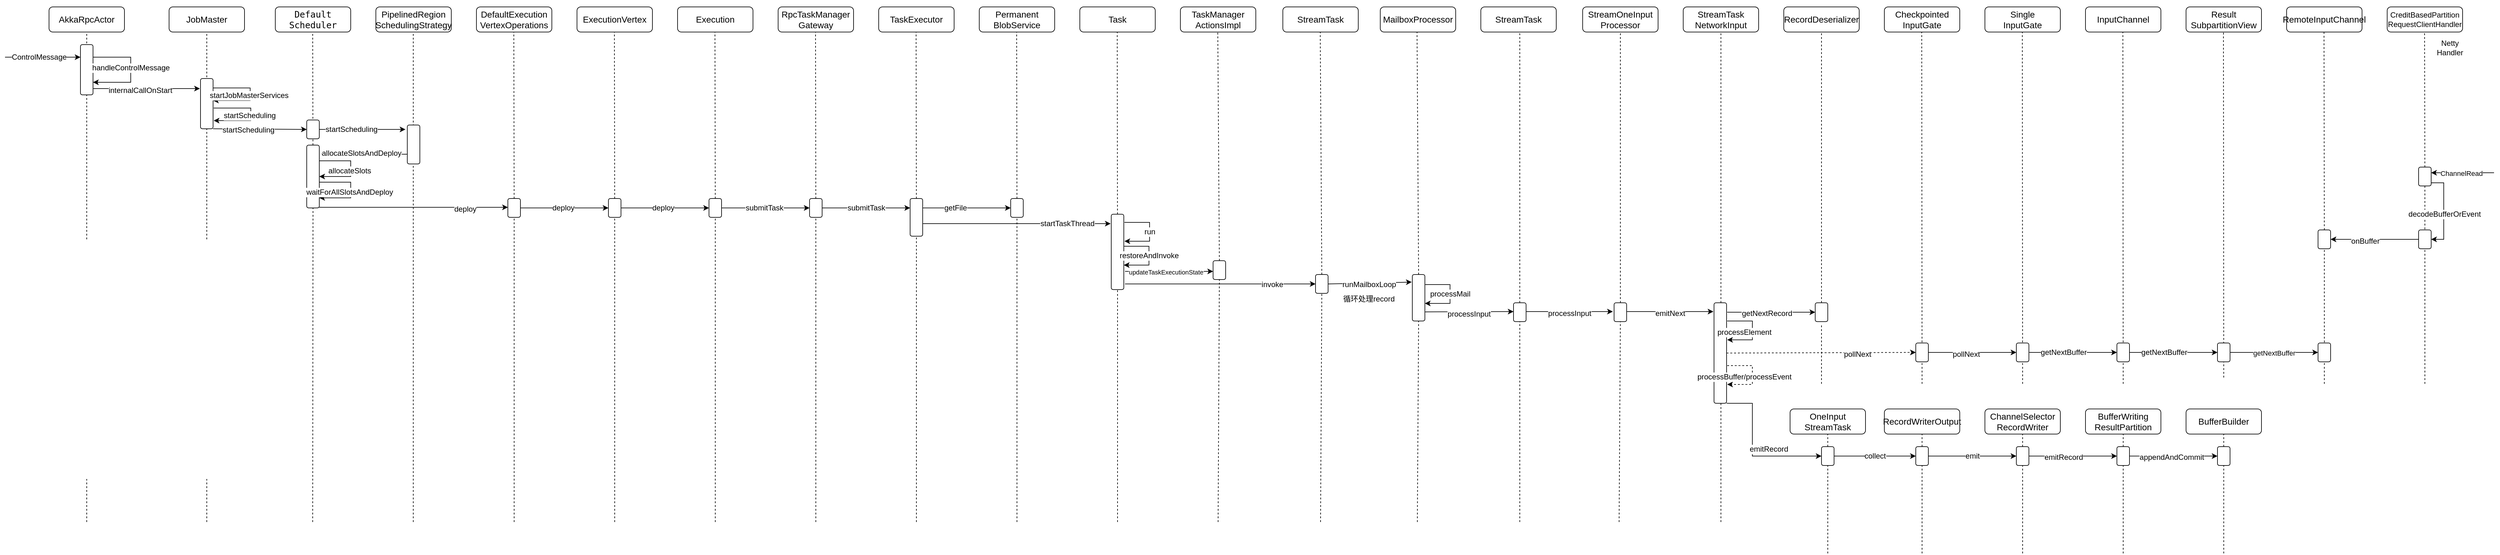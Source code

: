 <mxfile version="16.4.11" type="github">
  <diagram id="nO3Y4eijYxibHjGsDATa" name="Page-1">
    <mxGraphModel dx="1185" dy="809" grid="1" gridSize="10" guides="1" tooltips="1" connect="1" arrows="1" fold="1" page="1" pageScale="1" pageWidth="1600" pageHeight="900" background="#FFFFFF" math="0" shadow="0">
      <root>
        <mxCell id="0" />
        <mxCell id="1" parent="0" />
        <mxCell id="AM6SnVaBTG2oeJstM4GC-7" value="" style="endArrow=none;dashed=1;html=1;rounded=0;entryX=0.5;entryY=1;entryDx=0;entryDy=0;startArrow=none;" edge="1" parent="1" target="AM6SnVaBTG2oeJstM4GC-6">
          <mxGeometry width="50" height="50" relative="1" as="geometry">
            <mxPoint x="3700" y="680" as="sourcePoint" />
            <mxPoint x="3699.5" y="120" as="targetPoint" />
          </mxGeometry>
        </mxCell>
        <mxCell id="I_AKY_xcxnq37AstKkpZ-154" value="" style="endArrow=none;dashed=1;html=1;rounded=0;entryX=0.5;entryY=1;entryDx=0;entryDy=0;" parent="1" edge="1">
          <mxGeometry width="50" height="50" relative="1" as="geometry">
            <mxPoint x="2740" y="900" as="sourcePoint" />
            <mxPoint x="2740" y="590" as="targetPoint" />
          </mxGeometry>
        </mxCell>
        <mxCell id="I_AKY_xcxnq37AstKkpZ-37" value="" style="endArrow=none;dashed=1;html=1;rounded=0;entryX=0.5;entryY=1;entryDx=0;entryDy=0;" parent="1" edge="1">
          <mxGeometry width="50" height="50" relative="1" as="geometry">
            <mxPoint x="659.5" y="900" as="sourcePoint" />
            <mxPoint x="659.5" y="120" as="targetPoint" />
          </mxGeometry>
        </mxCell>
        <mxCell id="I_AKY_xcxnq37AstKkpZ-36" value="" style="endArrow=none;dashed=1;html=1;rounded=0;entryX=0.5;entryY=1;entryDx=0;entryDy=0;startArrow=none;" parent="1" source="I_AKY_xcxnq37AstKkpZ-40" edge="1">
          <mxGeometry width="50" height="50" relative="1" as="geometry">
            <mxPoint x="499.5" y="900" as="sourcePoint" />
            <mxPoint x="499.5" y="120" as="targetPoint" />
          </mxGeometry>
        </mxCell>
        <mxCell id="I_AKY_xcxnq37AstKkpZ-1" value="AkkaRpcActor" style="rounded=1;whiteSpace=wrap;html=1;fontSize=14;" parent="1" vertex="1">
          <mxGeometry x="80" y="80" width="120" height="40" as="geometry" />
        </mxCell>
        <mxCell id="I_AKY_xcxnq37AstKkpZ-2" value="" style="endArrow=none;dashed=1;html=1;rounded=0;entryX=0.5;entryY=1;entryDx=0;entryDy=0;" parent="1" target="I_AKY_xcxnq37AstKkpZ-1" edge="1">
          <mxGeometry width="50" height="50" relative="1" as="geometry">
            <mxPoint x="140" y="900" as="sourcePoint" />
            <mxPoint x="111" y="120" as="targetPoint" />
          </mxGeometry>
        </mxCell>
        <mxCell id="I_AKY_xcxnq37AstKkpZ-16" style="rounded=0;orthogonalLoop=1;jettySize=auto;html=1;exitX=1;exitY=0.875;exitDx=0;exitDy=0;fontFamily=Helvetica;fontSize=10;fontColor=#000000;exitPerimeter=0;" parent="1" source="I_AKY_xcxnq37AstKkpZ-3" edge="1">
          <mxGeometry relative="1" as="geometry">
            <mxPoint x="320" y="210" as="targetPoint" />
          </mxGeometry>
        </mxCell>
        <mxCell id="I_AKY_xcxnq37AstKkpZ-18" value="&lt;pre style=&quot;font-size: 12px;&quot;&gt;&lt;font style=&quot;font-size: 12px;&quot; face=&quot;Helvetica&quot;&gt;&lt;span style=&quot;background-color: rgb(255, 255, 255); font-size: 12px;&quot;&gt;internalCallOnStart&lt;/span&gt;&lt;/font&gt;&lt;/pre&gt;" style="edgeLabel;html=1;align=center;verticalAlign=middle;resizable=0;points=[];fontSize=12;fontFamily=Helvetica;fontColor=#000000;" parent="I_AKY_xcxnq37AstKkpZ-16" vertex="1" connectable="0">
          <mxGeometry x="-0.118" y="-3" relative="1" as="geometry">
            <mxPoint as="offset" />
          </mxGeometry>
        </mxCell>
        <mxCell id="I_AKY_xcxnq37AstKkpZ-3" value="" style="rounded=1;whiteSpace=wrap;html=1;" parent="1" vertex="1">
          <mxGeometry x="130" y="140" width="20" height="80" as="geometry" />
        </mxCell>
        <mxCell id="I_AKY_xcxnq37AstKkpZ-4" value="" style="endArrow=classic;html=1;rounded=0;entryX=0;entryY=0.25;entryDx=0;entryDy=0;" parent="1" target="I_AKY_xcxnq37AstKkpZ-3" edge="1">
          <mxGeometry width="50" height="50" relative="1" as="geometry">
            <mxPoint x="10" y="160" as="sourcePoint" />
            <mxPoint x="130" y="160" as="targetPoint" />
          </mxGeometry>
        </mxCell>
        <mxCell id="I_AKY_xcxnq37AstKkpZ-5" value="&lt;div style=&quot;font-size: 12px;&quot;&gt;&lt;span style=&quot;font-size: 12px;&quot;&gt;ControlMessage&lt;/span&gt;&lt;/div&gt;" style="edgeLabel;html=1;align=center;verticalAlign=middle;resizable=0;points=[];fontSize=12;fontColor=#000000;fontFamily=Helvetica;labelBackgroundColor=default;" parent="I_AKY_xcxnq37AstKkpZ-4" vertex="1" connectable="0">
          <mxGeometry x="-0.111" relative="1" as="geometry">
            <mxPoint as="offset" />
          </mxGeometry>
        </mxCell>
        <mxCell id="I_AKY_xcxnq37AstKkpZ-6" style="edgeStyle=orthogonalEdgeStyle;rounded=0;orthogonalLoop=1;jettySize=auto;html=1;exitX=1;exitY=0.25;exitDx=0;exitDy=0;entryX=1;entryY=0.75;entryDx=0;entryDy=0;fontFamily=Helvetica;fontSize=10;fontColor=#000000;" parent="1" source="I_AKY_xcxnq37AstKkpZ-3" target="I_AKY_xcxnq37AstKkpZ-3" edge="1">
          <mxGeometry relative="1" as="geometry">
            <Array as="points">
              <mxPoint x="210" y="160" />
              <mxPoint x="210" y="200" />
            </Array>
          </mxGeometry>
        </mxCell>
        <mxCell id="I_AKY_xcxnq37AstKkpZ-7" value="handleControlMessage" style="edgeLabel;html=1;align=center;verticalAlign=middle;resizable=0;points=[];fontSize=12;fontFamily=Helvetica;fontColor=#000000;" parent="I_AKY_xcxnq37AstKkpZ-6" vertex="1" connectable="0">
          <mxGeometry x="-0.04" relative="1" as="geometry">
            <mxPoint as="offset" />
          </mxGeometry>
        </mxCell>
        <mxCell id="I_AKY_xcxnq37AstKkpZ-8" value="JobMaster" style="rounded=1;whiteSpace=wrap;html=1;fontSize=14;" parent="1" vertex="1">
          <mxGeometry x="271" y="80" width="120" height="40" as="geometry" />
        </mxCell>
        <mxCell id="I_AKY_xcxnq37AstKkpZ-9" value="" style="endArrow=none;dashed=1;html=1;rounded=0;entryX=0.5;entryY=1;entryDx=0;entryDy=0;" parent="1" target="I_AKY_xcxnq37AstKkpZ-8" edge="1">
          <mxGeometry width="50" height="50" relative="1" as="geometry">
            <mxPoint x="331" y="900" as="sourcePoint" />
            <mxPoint x="302" y="120" as="targetPoint" />
          </mxGeometry>
        </mxCell>
        <mxCell id="I_AKY_xcxnq37AstKkpZ-31" style="rounded=0;orthogonalLoop=1;jettySize=auto;html=1;exitX=1;exitY=1;exitDx=0;exitDy=0;entryX=0;entryY=0.5;entryDx=0;entryDy=0;fontFamily=Helvetica;fontSize=10;fontColor=#000000;" parent="1" source="I_AKY_xcxnq37AstKkpZ-10" target="I_AKY_xcxnq37AstKkpZ-24" edge="1">
          <mxGeometry relative="1" as="geometry" />
        </mxCell>
        <mxCell id="I_AKY_xcxnq37AstKkpZ-32" value="&lt;pre style=&quot;font-size: 12px;&quot;&gt;&lt;font style=&quot;font-size: 12px;&quot; face=&quot;Helvetica&quot;&gt;&lt;span style=&quot;font-size: 12px;&quot;&gt;startScheduling&lt;/span&gt;&lt;/font&gt;&lt;/pre&gt;" style="edgeLabel;html=1;align=center;verticalAlign=middle;resizable=0;points=[];fontSize=12;fontFamily=Helvetica;fontColor=#000000;labelBackgroundColor=#FFFFFF;" parent="I_AKY_xcxnq37AstKkpZ-31" vertex="1" connectable="0">
          <mxGeometry x="-0.262" y="-1" relative="1" as="geometry">
            <mxPoint x="1" as="offset" />
          </mxGeometry>
        </mxCell>
        <mxCell id="I_AKY_xcxnq37AstKkpZ-10" value="" style="rounded=1;whiteSpace=wrap;html=1;" parent="1" vertex="1">
          <mxGeometry x="321" y="194" width="20" height="80" as="geometry" />
        </mxCell>
        <mxCell id="I_AKY_xcxnq37AstKkpZ-17" style="edgeStyle=orthogonalEdgeStyle;rounded=0;orthogonalLoop=1;jettySize=auto;html=1;exitX=1;exitY=0.25;exitDx=0;exitDy=0;entryX=1;entryY=0.5;entryDx=0;entryDy=0;fontFamily=Helvetica;fontSize=10;fontColor=#000000;" parent="1" edge="1">
          <mxGeometry relative="1" as="geometry">
            <mxPoint x="341" y="209" as="sourcePoint" />
            <mxPoint x="341" y="229" as="targetPoint" />
            <Array as="points">
              <mxPoint x="400" y="209" />
              <mxPoint x="400" y="229" />
            </Array>
          </mxGeometry>
        </mxCell>
        <mxCell id="I_AKY_xcxnq37AstKkpZ-19" value="startJobMasterServices" style="edgeLabel;html=1;align=center;verticalAlign=middle;resizable=0;points=[];fontSize=12;fontFamily=Helvetica;fontColor=#000000;" parent="I_AKY_xcxnq37AstKkpZ-17" vertex="1" connectable="0">
          <mxGeometry x="0.029" y="-2" relative="1" as="geometry">
            <mxPoint as="offset" />
          </mxGeometry>
        </mxCell>
        <mxCell id="I_AKY_xcxnq37AstKkpZ-20" style="edgeStyle=orthogonalEdgeStyle;rounded=0;orthogonalLoop=1;jettySize=auto;html=1;exitX=1;exitY=0.25;exitDx=0;exitDy=0;entryX=1;entryY=0.5;entryDx=0;entryDy=0;fontFamily=Helvetica;fontSize=10;fontColor=#000000;" parent="1" edge="1">
          <mxGeometry relative="1" as="geometry">
            <mxPoint x="342" y="241" as="sourcePoint" />
            <mxPoint x="342" y="261" as="targetPoint" />
            <Array as="points">
              <mxPoint x="401" y="241" />
              <mxPoint x="401" y="261" />
            </Array>
          </mxGeometry>
        </mxCell>
        <mxCell id="I_AKY_xcxnq37AstKkpZ-21" value="startScheduling" style="edgeLabel;html=1;align=center;verticalAlign=middle;resizable=0;points=[];fontSize=12;fontFamily=Helvetica;fontColor=#000000;" parent="I_AKY_xcxnq37AstKkpZ-20" vertex="1" connectable="0">
          <mxGeometry x="0.029" y="-2" relative="1" as="geometry">
            <mxPoint as="offset" />
          </mxGeometry>
        </mxCell>
        <mxCell id="I_AKY_xcxnq37AstKkpZ-22" value="&lt;pre style=&quot;font-family: &amp;#34;jetbrains mono&amp;#34; , monospace ; font-size: 14px&quot;&gt;&lt;font style=&quot;font-size: 14px&quot;&gt;&lt;span style=&quot;background-color: rgb(255 , 255 , 255)&quot;&gt;Default&lt;br&gt;Scheduler&lt;/span&gt;&lt;/font&gt;&lt;/pre&gt;" style="rounded=1;whiteSpace=wrap;html=1;fontSize=16;" parent="1" vertex="1">
          <mxGeometry x="440" y="80" width="120" height="40" as="geometry" />
        </mxCell>
        <mxCell id="I_AKY_xcxnq37AstKkpZ-38" style="edgeStyle=none;rounded=0;orthogonalLoop=1;jettySize=auto;html=1;exitX=1;exitY=0.5;exitDx=0;exitDy=0;entryX=-0.15;entryY=0.113;entryDx=0;entryDy=0;fontFamily=Helvetica;fontSize=10;fontColor=#000000;entryPerimeter=0;" parent="1" source="I_AKY_xcxnq37AstKkpZ-24" target="I_AKY_xcxnq37AstKkpZ-35" edge="1">
          <mxGeometry relative="1" as="geometry" />
        </mxCell>
        <mxCell id="I_AKY_xcxnq37AstKkpZ-39" value="&lt;pre style=&quot;font-size: 12px;&quot;&gt;&lt;font style=&quot;font-size: 12px;&quot; face=&quot;Helvetica&quot;&gt;&lt;span style=&quot;font-size: 12px;&quot;&gt;startScheduling&lt;/span&gt;&lt;/font&gt;&lt;/pre&gt;" style="edgeLabel;html=1;align=center;verticalAlign=middle;resizable=0;points=[];fontSize=12;fontFamily=Helvetica;fontColor=#000000;labelBackgroundColor=#FFFFFF;" parent="I_AKY_xcxnq37AstKkpZ-38" vertex="1" connectable="0">
          <mxGeometry x="-0.257" relative="1" as="geometry">
            <mxPoint as="offset" />
          </mxGeometry>
        </mxCell>
        <mxCell id="I_AKY_xcxnq37AstKkpZ-24" value="" style="rounded=1;whiteSpace=wrap;html=1;" parent="1" vertex="1">
          <mxGeometry x="490" y="260" width="20" height="30" as="geometry" />
        </mxCell>
        <mxCell id="I_AKY_xcxnq37AstKkpZ-33" value="&lt;div style=&quot;font-size: 14px&quot;&gt;&lt;font style=&quot;font-size: 14px&quot;&gt;PipelinedRegion&lt;/font&gt;&lt;/div&gt;&lt;div style=&quot;font-size: 14px&quot;&gt;&lt;font style=&quot;font-size: 14px&quot;&gt;SchedulingStrategy&lt;/font&gt;&lt;/div&gt;" style="rounded=1;html=1;fontSize=14;whiteSpace=wrap;" parent="1" vertex="1">
          <mxGeometry x="600" y="80" width="120" height="40" as="geometry" />
        </mxCell>
        <mxCell id="I_AKY_xcxnq37AstKkpZ-42" style="edgeStyle=orthogonalEdgeStyle;rounded=0;orthogonalLoop=1;jettySize=auto;html=1;exitX=0;exitY=0.75;exitDx=0;exitDy=0;entryX=1.15;entryY=0.14;entryDx=0;entryDy=0;entryPerimeter=0;fontFamily=Helvetica;fontSize=14;fontColor=#000000;" parent="1" source="I_AKY_xcxnq37AstKkpZ-35" target="I_AKY_xcxnq37AstKkpZ-40" edge="1">
          <mxGeometry relative="1" as="geometry" />
        </mxCell>
        <mxCell id="I_AKY_xcxnq37AstKkpZ-43" value="&lt;font style=&quot;font-size: 12px;&quot;&gt;allocateSlotsAndDeploy&lt;/font&gt;" style="edgeLabel;html=1;align=center;verticalAlign=middle;resizable=0;points=[];fontSize=12;fontFamily=Helvetica;fontColor=#000000;" parent="I_AKY_xcxnq37AstKkpZ-42" vertex="1" connectable="0">
          <mxGeometry x="0.07" y="-1" relative="1" as="geometry">
            <mxPoint as="offset" />
          </mxGeometry>
        </mxCell>
        <mxCell id="I_AKY_xcxnq37AstKkpZ-35" value="" style="rounded=1;whiteSpace=wrap;html=1;" parent="1" vertex="1">
          <mxGeometry x="650" y="268" width="20" height="62" as="geometry" />
        </mxCell>
        <mxCell id="I_AKY_xcxnq37AstKkpZ-51" style="rounded=0;orthogonalLoop=1;jettySize=auto;html=1;exitX=1;exitY=1;exitDx=0;exitDy=0;fontFamily=Helvetica;fontSize=10;fontColor=#000000;" parent="1" edge="1">
          <mxGeometry relative="1" as="geometry">
            <mxPoint x="510" y="399" as="sourcePoint" />
            <mxPoint x="810" y="399" as="targetPoint" />
          </mxGeometry>
        </mxCell>
        <mxCell id="I_AKY_xcxnq37AstKkpZ-53" value="&lt;div style=&quot;font-size: 12px;&quot;&gt;deploy&lt;/div&gt;" style="edgeLabel;html=1;align=center;verticalAlign=middle;resizable=0;points=[];fontSize=12;fontFamily=Helvetica;fontColor=#000000;" parent="I_AKY_xcxnq37AstKkpZ-51" vertex="1" connectable="0">
          <mxGeometry x="-0.171" y="-3" relative="1" as="geometry">
            <mxPoint x="107" as="offset" />
          </mxGeometry>
        </mxCell>
        <mxCell id="I_AKY_xcxnq37AstKkpZ-40" value="" style="rounded=1;whiteSpace=wrap;html=1;" parent="1" vertex="1">
          <mxGeometry x="490" y="300" width="20" height="100" as="geometry" />
        </mxCell>
        <mxCell id="I_AKY_xcxnq37AstKkpZ-41" value="" style="endArrow=none;dashed=1;html=1;rounded=0;entryX=0.5;entryY=1;entryDx=0;entryDy=0;" parent="1" target="I_AKY_xcxnq37AstKkpZ-40" edge="1">
          <mxGeometry width="50" height="50" relative="1" as="geometry">
            <mxPoint x="499.5" y="900" as="sourcePoint" />
            <mxPoint x="499.5" y="120" as="targetPoint" />
          </mxGeometry>
        </mxCell>
        <mxCell id="I_AKY_xcxnq37AstKkpZ-44" style="edgeStyle=orthogonalEdgeStyle;rounded=0;orthogonalLoop=1;jettySize=auto;html=1;exitX=1;exitY=0.25;exitDx=0;exitDy=0;entryX=1;entryY=0.5;entryDx=0;entryDy=0;fontFamily=Helvetica;fontSize=10;fontColor=#000000;" parent="1" source="I_AKY_xcxnq37AstKkpZ-40" target="I_AKY_xcxnq37AstKkpZ-40" edge="1">
          <mxGeometry relative="1" as="geometry">
            <Array as="points">
              <mxPoint x="560" y="325" />
              <mxPoint x="560" y="350" />
            </Array>
          </mxGeometry>
        </mxCell>
        <mxCell id="I_AKY_xcxnq37AstKkpZ-45" value="allocateSlots" style="edgeLabel;html=1;align=center;verticalAlign=middle;resizable=0;points=[];fontSize=12;fontFamily=Helvetica;fontColor=#000000;" parent="I_AKY_xcxnq37AstKkpZ-44" vertex="1" connectable="0">
          <mxGeometry x="0.056" y="-2" relative="1" as="geometry">
            <mxPoint as="offset" />
          </mxGeometry>
        </mxCell>
        <mxCell id="I_AKY_xcxnq37AstKkpZ-46" style="edgeStyle=orthogonalEdgeStyle;rounded=0;orthogonalLoop=1;jettySize=auto;html=1;exitX=1;exitY=0.25;exitDx=0;exitDy=0;entryX=1;entryY=0.5;entryDx=0;entryDy=0;fontFamily=Helvetica;fontSize=10;fontColor=#000000;" parent="1" edge="1">
          <mxGeometry relative="1" as="geometry">
            <mxPoint x="510" y="359" as="sourcePoint" />
            <mxPoint x="510" y="384" as="targetPoint" />
            <Array as="points">
              <mxPoint x="560" y="359" />
              <mxPoint x="560" y="384" />
            </Array>
          </mxGeometry>
        </mxCell>
        <mxCell id="I_AKY_xcxnq37AstKkpZ-47" value="waitForAllSlotsAndDeploy" style="edgeLabel;html=1;align=center;verticalAlign=middle;resizable=0;points=[];fontSize=12;fontFamily=Helvetica;fontColor=#000000;" parent="I_AKY_xcxnq37AstKkpZ-46" vertex="1" connectable="0">
          <mxGeometry x="0.056" y="-2" relative="1" as="geometry">
            <mxPoint as="offset" />
          </mxGeometry>
        </mxCell>
        <mxCell id="I_AKY_xcxnq37AstKkpZ-48" value="" style="endArrow=none;dashed=1;html=1;rounded=0;entryX=0.5;entryY=1;entryDx=0;entryDy=0;startArrow=none;" parent="1" source="I_AKY_xcxnq37AstKkpZ-50" edge="1">
          <mxGeometry width="50" height="50" relative="1" as="geometry">
            <mxPoint x="819.5" y="900" as="sourcePoint" />
            <mxPoint x="819.5" y="120" as="targetPoint" />
          </mxGeometry>
        </mxCell>
        <mxCell id="I_AKY_xcxnq37AstKkpZ-49" value="&lt;div&gt;DefaultExecution&lt;/div&gt;&lt;div&gt;VertexOperations&lt;/div&gt;" style="rounded=1;html=1;fontSize=14;whiteSpace=wrap;" parent="1" vertex="1">
          <mxGeometry x="760" y="80" width="120" height="40" as="geometry" />
        </mxCell>
        <mxCell id="I_AKY_xcxnq37AstKkpZ-58" style="edgeStyle=none;rounded=0;orthogonalLoop=1;jettySize=auto;html=1;exitX=1;exitY=0.5;exitDx=0;exitDy=0;entryX=0;entryY=0.5;entryDx=0;entryDy=0;fontFamily=Helvetica;fontSize=10;fontColor=#000000;" parent="1" source="I_AKY_xcxnq37AstKkpZ-50" target="I_AKY_xcxnq37AstKkpZ-56" edge="1">
          <mxGeometry relative="1" as="geometry" />
        </mxCell>
        <mxCell id="I_AKY_xcxnq37AstKkpZ-59" value="deploy" style="edgeLabel;html=1;align=center;verticalAlign=middle;resizable=0;points=[];fontSize=12;fontFamily=Helvetica;fontColor=#000000;" parent="I_AKY_xcxnq37AstKkpZ-58" vertex="1" connectable="0">
          <mxGeometry x="-0.257" relative="1" as="geometry">
            <mxPoint x="16" as="offset" />
          </mxGeometry>
        </mxCell>
        <mxCell id="I_AKY_xcxnq37AstKkpZ-50" value="" style="rounded=1;whiteSpace=wrap;html=1;" parent="1" vertex="1">
          <mxGeometry x="810" y="385" width="20" height="30" as="geometry" />
        </mxCell>
        <mxCell id="I_AKY_xcxnq37AstKkpZ-52" value="" style="endArrow=none;dashed=1;html=1;rounded=0;entryX=0.5;entryY=1;entryDx=0;entryDy=0;" parent="1" target="I_AKY_xcxnq37AstKkpZ-50" edge="1">
          <mxGeometry width="50" height="50" relative="1" as="geometry">
            <mxPoint x="820" y="900" as="sourcePoint" />
            <mxPoint x="859.5" y="120" as="targetPoint" />
          </mxGeometry>
        </mxCell>
        <mxCell id="I_AKY_xcxnq37AstKkpZ-54" value="" style="endArrow=none;dashed=1;html=1;rounded=0;entryX=0.5;entryY=1;entryDx=0;entryDy=0;startArrow=none;" parent="1" source="I_AKY_xcxnq37AstKkpZ-56" edge="1">
          <mxGeometry width="50" height="50" relative="1" as="geometry">
            <mxPoint x="979.5" y="900" as="sourcePoint" />
            <mxPoint x="979.5" y="120" as="targetPoint" />
          </mxGeometry>
        </mxCell>
        <mxCell id="I_AKY_xcxnq37AstKkpZ-55" value="ExecutionVertex" style="rounded=1;html=1;fontSize=14;whiteSpace=wrap;" parent="1" vertex="1">
          <mxGeometry x="920" y="80" width="120" height="40" as="geometry" />
        </mxCell>
        <mxCell id="I_AKY_xcxnq37AstKkpZ-56" value="" style="rounded=1;whiteSpace=wrap;html=1;" parent="1" vertex="1">
          <mxGeometry x="970" y="385" width="20" height="30" as="geometry" />
        </mxCell>
        <mxCell id="I_AKY_xcxnq37AstKkpZ-57" value="" style="endArrow=none;dashed=1;html=1;rounded=0;entryX=0.5;entryY=1;entryDx=0;entryDy=0;" parent="1" target="I_AKY_xcxnq37AstKkpZ-56" edge="1">
          <mxGeometry width="50" height="50" relative="1" as="geometry">
            <mxPoint x="980" y="900" as="sourcePoint" />
            <mxPoint x="1019.5" y="120" as="targetPoint" />
          </mxGeometry>
        </mxCell>
        <mxCell id="I_AKY_xcxnq37AstKkpZ-60" style="edgeStyle=none;rounded=0;orthogonalLoop=1;jettySize=auto;html=1;exitX=1;exitY=0.5;exitDx=0;exitDy=0;entryX=0;entryY=0.5;entryDx=0;entryDy=0;fontFamily=Helvetica;fontSize=10;fontColor=#000000;" parent="1" target="I_AKY_xcxnq37AstKkpZ-64" edge="1">
          <mxGeometry relative="1" as="geometry">
            <mxPoint x="990" y="400" as="sourcePoint" />
          </mxGeometry>
        </mxCell>
        <mxCell id="I_AKY_xcxnq37AstKkpZ-61" value="deploy" style="edgeLabel;html=1;align=center;verticalAlign=middle;resizable=0;points=[];fontSize=12;fontFamily=Helvetica;fontColor=#000000;" parent="I_AKY_xcxnq37AstKkpZ-60" vertex="1" connectable="0">
          <mxGeometry x="-0.257" relative="1" as="geometry">
            <mxPoint x="15" as="offset" />
          </mxGeometry>
        </mxCell>
        <mxCell id="I_AKY_xcxnq37AstKkpZ-62" value="" style="endArrow=none;dashed=1;html=1;rounded=0;entryX=0.5;entryY=1;entryDx=0;entryDy=0;startArrow=none;" parent="1" source="I_AKY_xcxnq37AstKkpZ-64" edge="1">
          <mxGeometry width="50" height="50" relative="1" as="geometry">
            <mxPoint x="1139.5" y="900" as="sourcePoint" />
            <mxPoint x="1139.5" y="120" as="targetPoint" />
          </mxGeometry>
        </mxCell>
        <mxCell id="I_AKY_xcxnq37AstKkpZ-63" value="Execution" style="rounded=1;html=1;fontSize=14;whiteSpace=wrap;" parent="1" vertex="1">
          <mxGeometry x="1080" y="80" width="120" height="40" as="geometry" />
        </mxCell>
        <mxCell id="I_AKY_xcxnq37AstKkpZ-64" value="" style="rounded=1;whiteSpace=wrap;html=1;" parent="1" vertex="1">
          <mxGeometry x="1130" y="385" width="20" height="30" as="geometry" />
        </mxCell>
        <mxCell id="I_AKY_xcxnq37AstKkpZ-65" value="" style="endArrow=none;dashed=1;html=1;rounded=0;entryX=0.5;entryY=1;entryDx=0;entryDy=0;" parent="1" target="I_AKY_xcxnq37AstKkpZ-64" edge="1">
          <mxGeometry width="50" height="50" relative="1" as="geometry">
            <mxPoint x="1140" y="900" as="sourcePoint" />
            <mxPoint x="1179.5" y="120" as="targetPoint" />
          </mxGeometry>
        </mxCell>
        <mxCell id="I_AKY_xcxnq37AstKkpZ-68" style="edgeStyle=none;rounded=0;orthogonalLoop=1;jettySize=auto;html=1;exitX=1;exitY=0.5;exitDx=0;exitDy=0;entryX=0;entryY=0.5;entryDx=0;entryDy=0;fontFamily=Helvetica;fontSize=10;fontColor=#000000;" parent="1" target="I_AKY_xcxnq37AstKkpZ-72" edge="1">
          <mxGeometry relative="1" as="geometry">
            <mxPoint x="1150" y="400" as="sourcePoint" />
          </mxGeometry>
        </mxCell>
        <mxCell id="I_AKY_xcxnq37AstKkpZ-69" value="&lt;font style=&quot;font-size: 12px&quot;&gt;submitTask&lt;/font&gt;" style="edgeLabel;html=1;align=center;verticalAlign=middle;resizable=0;points=[];fontSize=10;fontFamily=Helvetica;fontColor=#000000;" parent="I_AKY_xcxnq37AstKkpZ-68" vertex="1" connectable="0">
          <mxGeometry x="-0.257" relative="1" as="geometry">
            <mxPoint x="16" as="offset" />
          </mxGeometry>
        </mxCell>
        <mxCell id="I_AKY_xcxnq37AstKkpZ-70" value="" style="endArrow=none;dashed=1;html=1;rounded=0;entryX=0.5;entryY=1;entryDx=0;entryDy=0;startArrow=none;" parent="1" source="I_AKY_xcxnq37AstKkpZ-72" edge="1">
          <mxGeometry width="50" height="50" relative="1" as="geometry">
            <mxPoint x="1299.5" y="900" as="sourcePoint" />
            <mxPoint x="1299.5" y="120" as="targetPoint" />
          </mxGeometry>
        </mxCell>
        <mxCell id="I_AKY_xcxnq37AstKkpZ-71" value="&lt;div&gt;RpcTaskManager&lt;/div&gt;&lt;div&gt;Gateway&lt;/div&gt;" style="rounded=1;html=1;fontSize=14;whiteSpace=wrap;" parent="1" vertex="1">
          <mxGeometry x="1240" y="80" width="120" height="40" as="geometry" />
        </mxCell>
        <mxCell id="I_AKY_xcxnq37AstKkpZ-72" value="" style="rounded=1;whiteSpace=wrap;html=1;" parent="1" vertex="1">
          <mxGeometry x="1290" y="385" width="20" height="30" as="geometry" />
        </mxCell>
        <mxCell id="I_AKY_xcxnq37AstKkpZ-73" value="" style="endArrow=none;dashed=1;html=1;rounded=0;entryX=0.5;entryY=1;entryDx=0;entryDy=0;" parent="1" target="I_AKY_xcxnq37AstKkpZ-72" edge="1">
          <mxGeometry width="50" height="50" relative="1" as="geometry">
            <mxPoint x="1300" y="900" as="sourcePoint" />
            <mxPoint x="1339.5" y="120" as="targetPoint" />
          </mxGeometry>
        </mxCell>
        <mxCell id="I_AKY_xcxnq37AstKkpZ-74" style="edgeStyle=none;rounded=0;orthogonalLoop=1;jettySize=auto;html=1;exitX=1;exitY=0.5;exitDx=0;exitDy=0;entryX=0;entryY=0.25;entryDx=0;entryDy=0;fontFamily=Helvetica;fontSize=10;fontColor=#000000;" parent="1" target="I_AKY_xcxnq37AstKkpZ-78" edge="1">
          <mxGeometry relative="1" as="geometry">
            <mxPoint x="1310" y="400" as="sourcePoint" />
          </mxGeometry>
        </mxCell>
        <mxCell id="I_AKY_xcxnq37AstKkpZ-75" value="submitTask" style="edgeLabel;html=1;align=center;verticalAlign=middle;resizable=0;points=[];fontSize=12;fontFamily=Helvetica;fontColor=#000000;" parent="I_AKY_xcxnq37AstKkpZ-74" vertex="1" connectable="0">
          <mxGeometry x="-0.257" relative="1" as="geometry">
            <mxPoint x="18" as="offset" />
          </mxGeometry>
        </mxCell>
        <mxCell id="I_AKY_xcxnq37AstKkpZ-76" value="" style="endArrow=none;dashed=1;html=1;rounded=0;entryX=0.5;entryY=1;entryDx=0;entryDy=0;startArrow=none;" parent="1" source="I_AKY_xcxnq37AstKkpZ-78" edge="1">
          <mxGeometry width="50" height="50" relative="1" as="geometry">
            <mxPoint x="1459.5" y="900" as="sourcePoint" />
            <mxPoint x="1459.5" y="120" as="targetPoint" />
          </mxGeometry>
        </mxCell>
        <mxCell id="I_AKY_xcxnq37AstKkpZ-77" value="TaskExecutor" style="rounded=1;html=1;fontSize=14;whiteSpace=wrap;" parent="1" vertex="1">
          <mxGeometry x="1400" y="80" width="120" height="40" as="geometry" />
        </mxCell>
        <mxCell id="I_AKY_xcxnq37AstKkpZ-78" value="" style="rounded=1;whiteSpace=wrap;html=1;" parent="1" vertex="1">
          <mxGeometry x="1450" y="385" width="20" height="60" as="geometry" />
        </mxCell>
        <mxCell id="I_AKY_xcxnq37AstKkpZ-79" value="" style="endArrow=none;dashed=1;html=1;rounded=0;entryX=0.5;entryY=1;entryDx=0;entryDy=0;" parent="1" target="I_AKY_xcxnq37AstKkpZ-78" edge="1">
          <mxGeometry width="50" height="50" relative="1" as="geometry">
            <mxPoint x="1460" y="900" as="sourcePoint" />
            <mxPoint x="1499.5" y="120" as="targetPoint" />
          </mxGeometry>
        </mxCell>
        <mxCell id="I_AKY_xcxnq37AstKkpZ-80" style="edgeStyle=none;rounded=0;orthogonalLoop=1;jettySize=auto;html=1;exitX=1;exitY=0.5;exitDx=0;exitDy=0;entryX=0;entryY=0.5;entryDx=0;entryDy=0;fontFamily=Helvetica;fontSize=10;fontColor=#000000;" parent="1" target="I_AKY_xcxnq37AstKkpZ-84" edge="1">
          <mxGeometry relative="1" as="geometry">
            <mxPoint x="1470" y="400" as="sourcePoint" />
          </mxGeometry>
        </mxCell>
        <mxCell id="I_AKY_xcxnq37AstKkpZ-81" value="getFile" style="edgeLabel;html=1;align=center;verticalAlign=middle;resizable=0;points=[];fontSize=12;fontFamily=Helvetica;fontColor=#000000;" parent="I_AKY_xcxnq37AstKkpZ-80" vertex="1" connectable="0">
          <mxGeometry x="-0.257" relative="1" as="geometry">
            <mxPoint as="offset" />
          </mxGeometry>
        </mxCell>
        <mxCell id="I_AKY_xcxnq37AstKkpZ-82" value="" style="endArrow=none;dashed=1;html=1;rounded=0;entryX=0.5;entryY=1;entryDx=0;entryDy=0;startArrow=none;" parent="1" source="I_AKY_xcxnq37AstKkpZ-84" edge="1">
          <mxGeometry width="50" height="50" relative="1" as="geometry">
            <mxPoint x="1619.5" y="900" as="sourcePoint" />
            <mxPoint x="1619.5" y="120" as="targetPoint" />
          </mxGeometry>
        </mxCell>
        <mxCell id="I_AKY_xcxnq37AstKkpZ-83" value="&lt;div&gt;Permanent&lt;/div&gt;&lt;div&gt;BlobService&lt;/div&gt;" style="rounded=1;html=1;fontSize=14;whiteSpace=wrap;" parent="1" vertex="1">
          <mxGeometry x="1560" y="80" width="120" height="40" as="geometry" />
        </mxCell>
        <mxCell id="I_AKY_xcxnq37AstKkpZ-84" value="" style="rounded=1;whiteSpace=wrap;html=1;" parent="1" vertex="1">
          <mxGeometry x="1610" y="385" width="20" height="30" as="geometry" />
        </mxCell>
        <mxCell id="I_AKY_xcxnq37AstKkpZ-85" value="" style="endArrow=none;dashed=1;html=1;rounded=0;entryX=0.5;entryY=1;entryDx=0;entryDy=0;" parent="1" target="I_AKY_xcxnq37AstKkpZ-84" edge="1">
          <mxGeometry width="50" height="50" relative="1" as="geometry">
            <mxPoint x="1620" y="900" as="sourcePoint" />
            <mxPoint x="1659.5" y="120" as="targetPoint" />
          </mxGeometry>
        </mxCell>
        <mxCell id="I_AKY_xcxnq37AstKkpZ-86" style="edgeStyle=none;rounded=0;orthogonalLoop=1;jettySize=auto;html=1;entryX=-0.05;entryY=0.125;entryDx=0;entryDy=0;fontFamily=Helvetica;fontSize=10;fontColor=#000000;entryPerimeter=0;" parent="1" target="I_AKY_xcxnq37AstKkpZ-90" edge="1">
          <mxGeometry relative="1" as="geometry">
            <mxPoint x="1470" y="425" as="sourcePoint" />
          </mxGeometry>
        </mxCell>
        <mxCell id="I_AKY_xcxnq37AstKkpZ-87" value="startTaskThread" style="edgeLabel;html=1;align=center;verticalAlign=middle;resizable=0;points=[];fontSize=12;fontFamily=Helvetica;fontColor=#000000;" parent="I_AKY_xcxnq37AstKkpZ-86" vertex="1" connectable="0">
          <mxGeometry x="-0.257" relative="1" as="geometry">
            <mxPoint x="119" as="offset" />
          </mxGeometry>
        </mxCell>
        <mxCell id="I_AKY_xcxnq37AstKkpZ-88" value="" style="endArrow=none;dashed=1;html=1;rounded=0;entryX=0.5;entryY=1;entryDx=0;entryDy=0;startArrow=none;" parent="1" source="I_AKY_xcxnq37AstKkpZ-90" edge="1">
          <mxGeometry width="50" height="50" relative="1" as="geometry">
            <mxPoint x="1779.5" y="900" as="sourcePoint" />
            <mxPoint x="1779.5" y="120" as="targetPoint" />
          </mxGeometry>
        </mxCell>
        <mxCell id="I_AKY_xcxnq37AstKkpZ-89" value="Task" style="rounded=1;html=1;fontSize=14;whiteSpace=wrap;" parent="1" vertex="1">
          <mxGeometry x="1720" y="80" width="120" height="40" as="geometry" />
        </mxCell>
        <mxCell id="I_AKY_xcxnq37AstKkpZ-113" style="rounded=0;orthogonalLoop=1;jettySize=auto;html=1;exitX=1.1;exitY=0.925;exitDx=0;exitDy=0;entryX=0;entryY=0.5;entryDx=0;entryDy=0;fontFamily=Helvetica;fontSize=12;fontColor=#000000;exitPerimeter=0;" parent="1" source="I_AKY_xcxnq37AstKkpZ-90" target="I_AKY_xcxnq37AstKkpZ-109" edge="1">
          <mxGeometry relative="1" as="geometry" />
        </mxCell>
        <mxCell id="I_AKY_xcxnq37AstKkpZ-114" value="invoke" style="edgeLabel;html=1;align=center;verticalAlign=middle;resizable=0;points=[];fontSize=12;fontFamily=Helvetica;fontColor=#000000;" parent="I_AKY_xcxnq37AstKkpZ-113" vertex="1" connectable="0">
          <mxGeometry x="0.162" y="-1" relative="1" as="geometry">
            <mxPoint x="58" as="offset" />
          </mxGeometry>
        </mxCell>
        <mxCell id="I_AKY_xcxnq37AstKkpZ-90" value="" style="rounded=1;whiteSpace=wrap;html=1;" parent="1" vertex="1">
          <mxGeometry x="1770" y="410" width="20" height="120" as="geometry" />
        </mxCell>
        <mxCell id="I_AKY_xcxnq37AstKkpZ-91" value="" style="endArrow=none;dashed=1;html=1;rounded=0;entryX=0.5;entryY=1;entryDx=0;entryDy=0;" parent="1" target="I_AKY_xcxnq37AstKkpZ-90" edge="1">
          <mxGeometry width="50" height="50" relative="1" as="geometry">
            <mxPoint x="1780" y="900" as="sourcePoint" />
            <mxPoint x="1819.5" y="120" as="targetPoint" />
          </mxGeometry>
        </mxCell>
        <mxCell id="I_AKY_xcxnq37AstKkpZ-94" value="restoreAndInvoke" style="edgeStyle=orthogonalEdgeStyle;rounded=0;orthogonalLoop=1;jettySize=auto;html=1;exitX=1;exitY=0.25;exitDx=0;exitDy=0;entryX=1;entryY=0.75;entryDx=0;entryDy=0;fontFamily=Helvetica;fontSize=12;fontColor=#000000;" parent="1" edge="1">
          <mxGeometry relative="1" as="geometry">
            <mxPoint x="1790" y="461" as="sourcePoint" />
            <mxPoint x="1790" y="491" as="targetPoint" />
            <Array as="points">
              <mxPoint x="1830" y="461" />
              <mxPoint x="1830" y="491" />
            </Array>
          </mxGeometry>
        </mxCell>
        <mxCell id="I_AKY_xcxnq37AstKkpZ-96" value="processMail" style="edgeStyle=orthogonalEdgeStyle;rounded=0;orthogonalLoop=1;jettySize=auto;html=1;exitX=1;exitY=0.25;exitDx=0;exitDy=0;entryX=1;entryY=0.75;entryDx=0;entryDy=0;fontFamily=Helvetica;fontSize=12;fontColor=#000000;" parent="1" edge="1">
          <mxGeometry relative="1" as="geometry">
            <mxPoint x="2269" y="522" as="sourcePoint" />
            <mxPoint x="2269" y="552" as="targetPoint" />
            <Array as="points">
              <mxPoint x="2309" y="522" />
              <mxPoint x="2309" y="552" />
            </Array>
          </mxGeometry>
        </mxCell>
        <mxCell id="I_AKY_xcxnq37AstKkpZ-97" style="edgeStyle=none;rounded=0;orthogonalLoop=1;jettySize=auto;html=1;exitX=1;exitY=0.5;exitDx=0;exitDy=0;entryX=0;entryY=0.5;entryDx=0;entryDy=0;fontFamily=Helvetica;fontSize=10;fontColor=#000000;" parent="1" edge="1">
          <mxGeometry relative="1" as="geometry">
            <mxPoint x="1792" y="501" as="sourcePoint" />
            <mxPoint x="1932" y="501" as="targetPoint" />
          </mxGeometry>
        </mxCell>
        <mxCell id="I_AKY_xcxnq37AstKkpZ-98" value="updateTaskExecutionState" style="edgeLabel;html=1;align=center;verticalAlign=middle;resizable=0;points=[];fontSize=10;fontFamily=Helvetica;fontColor=#000000;" parent="I_AKY_xcxnq37AstKkpZ-97" vertex="1" connectable="0">
          <mxGeometry x="-0.257" relative="1" as="geometry">
            <mxPoint x="13" y="1" as="offset" />
          </mxGeometry>
        </mxCell>
        <mxCell id="I_AKY_xcxnq37AstKkpZ-99" value="&lt;div&gt;TaskManager&lt;/div&gt;&lt;div&gt;ActionsImpl&lt;/div&gt;" style="rounded=1;html=1;fontSize=14;whiteSpace=wrap;" parent="1" vertex="1">
          <mxGeometry x="1880" y="80" width="120" height="40" as="geometry" />
        </mxCell>
        <mxCell id="I_AKY_xcxnq37AstKkpZ-100" value="" style="rounded=1;whiteSpace=wrap;html=1;" parent="1" vertex="1">
          <mxGeometry x="1932" y="484" width="20" height="30" as="geometry" />
        </mxCell>
        <mxCell id="I_AKY_xcxnq37AstKkpZ-101" value="" style="endArrow=none;dashed=1;html=1;rounded=0;entryX=0.5;entryY=1;entryDx=0;entryDy=0;" parent="1" target="I_AKY_xcxnq37AstKkpZ-100" edge="1">
          <mxGeometry width="50" height="50" relative="1" as="geometry">
            <mxPoint x="1940" y="900" as="sourcePoint" />
            <mxPoint x="1979.5" y="120" as="targetPoint" />
          </mxGeometry>
        </mxCell>
        <mxCell id="I_AKY_xcxnq37AstKkpZ-102" value="" style="endArrow=none;dashed=1;html=1;rounded=0;entryX=0.5;entryY=1;entryDx=0;entryDy=0;startArrow=none;exitX=0.5;exitY=0;exitDx=0;exitDy=0;" parent="1" source="I_AKY_xcxnq37AstKkpZ-100" edge="1">
          <mxGeometry width="50" height="50" relative="1" as="geometry">
            <mxPoint x="1939.973" y="385" as="sourcePoint" />
            <mxPoint x="1939.5" y="120" as="targetPoint" />
          </mxGeometry>
        </mxCell>
        <mxCell id="I_AKY_xcxnq37AstKkpZ-108" value="StreamTask" style="rounded=1;html=1;fontSize=14;whiteSpace=wrap;" parent="1" vertex="1">
          <mxGeometry x="2043" y="80" width="120" height="40" as="geometry" />
        </mxCell>
        <mxCell id="I_AKY_xcxnq37AstKkpZ-120" style="edgeStyle=none;rounded=0;orthogonalLoop=1;jettySize=auto;html=1;exitX=1;exitY=0.5;exitDx=0;exitDy=0;entryX=-0.05;entryY=0.163;entryDx=0;entryDy=0;fontFamily=Helvetica;fontSize=12;fontColor=#000000;entryPerimeter=0;" parent="1" source="I_AKY_xcxnq37AstKkpZ-109" target="I_AKY_xcxnq37AstKkpZ-117" edge="1">
          <mxGeometry relative="1" as="geometry" />
        </mxCell>
        <mxCell id="I_AKY_xcxnq37AstKkpZ-109" value="" style="rounded=1;whiteSpace=wrap;html=1;" parent="1" vertex="1">
          <mxGeometry x="2095" y="506" width="20" height="30" as="geometry" />
        </mxCell>
        <mxCell id="I_AKY_xcxnq37AstKkpZ-110" value="" style="endArrow=none;dashed=1;html=1;rounded=0;entryX=0.5;entryY=1;entryDx=0;entryDy=0;" parent="1" target="I_AKY_xcxnq37AstKkpZ-109" edge="1">
          <mxGeometry width="50" height="50" relative="1" as="geometry">
            <mxPoint x="2103" y="900" as="sourcePoint" />
            <mxPoint x="2142.5" y="120" as="targetPoint" />
          </mxGeometry>
        </mxCell>
        <mxCell id="I_AKY_xcxnq37AstKkpZ-111" value="" style="endArrow=none;dashed=1;html=1;rounded=0;entryX=0.5;entryY=1;entryDx=0;entryDy=0;startArrow=none;exitX=0.5;exitY=0;exitDx=0;exitDy=0;" parent="1" source="I_AKY_xcxnq37AstKkpZ-109" edge="1">
          <mxGeometry width="50" height="50" relative="1" as="geometry">
            <mxPoint x="2102.973" y="385" as="sourcePoint" />
            <mxPoint x="2102.5" y="120" as="targetPoint" />
          </mxGeometry>
        </mxCell>
        <mxCell id="I_AKY_xcxnq37AstKkpZ-115" value="runMailboxLoop" style="edgeLabel;html=1;align=center;verticalAlign=middle;resizable=0;points=[];fontSize=12;fontFamily=Helvetica;fontColor=#000000;" parent="1" vertex="1" connectable="0">
          <mxGeometry x="2180" y="522" as="geometry" />
        </mxCell>
        <mxCell id="I_AKY_xcxnq37AstKkpZ-116" value="MailboxProcessor" style="rounded=1;html=1;fontSize=14;whiteSpace=wrap;" parent="1" vertex="1">
          <mxGeometry x="2198" y="80" width="120" height="40" as="geometry" />
        </mxCell>
        <mxCell id="I_AKY_xcxnq37AstKkpZ-132" style="edgeStyle=none;rounded=0;orthogonalLoop=1;jettySize=auto;html=1;exitX=1;exitY=0.75;exitDx=0;exitDy=0;fontFamily=Helvetica;fontSize=12;fontColor=#000000;" parent="1" edge="1">
          <mxGeometry relative="1" as="geometry">
            <mxPoint x="2269" y="565.5" as="sourcePoint" />
            <mxPoint x="2410" y="565" as="targetPoint" />
          </mxGeometry>
        </mxCell>
        <mxCell id="I_AKY_xcxnq37AstKkpZ-135" value="processInput" style="edgeLabel;html=1;align=center;verticalAlign=middle;resizable=0;points=[];fontSize=12;fontFamily=Helvetica;fontColor=#000000;" parent="I_AKY_xcxnq37AstKkpZ-132" vertex="1" connectable="0">
          <mxGeometry x="-0.189" y="-3" relative="1" as="geometry">
            <mxPoint x="13" as="offset" />
          </mxGeometry>
        </mxCell>
        <mxCell id="I_AKY_xcxnq37AstKkpZ-117" value="" style="rounded=1;whiteSpace=wrap;html=1;" parent="1" vertex="1">
          <mxGeometry x="2249" y="506" width="20" height="74" as="geometry" />
        </mxCell>
        <mxCell id="I_AKY_xcxnq37AstKkpZ-118" value="" style="endArrow=none;dashed=1;html=1;rounded=0;entryX=0.5;entryY=1;entryDx=0;entryDy=0;" parent="1" target="I_AKY_xcxnq37AstKkpZ-117" edge="1">
          <mxGeometry width="50" height="50" relative="1" as="geometry">
            <mxPoint x="2257" y="900" as="sourcePoint" />
            <mxPoint x="2296.5" y="120" as="targetPoint" />
          </mxGeometry>
        </mxCell>
        <mxCell id="I_AKY_xcxnq37AstKkpZ-119" value="" style="endArrow=none;dashed=1;html=1;rounded=0;entryX=0.5;entryY=1;entryDx=0;entryDy=0;startArrow=none;exitX=0.5;exitY=0;exitDx=0;exitDy=0;" parent="1" source="I_AKY_xcxnq37AstKkpZ-117" edge="1">
          <mxGeometry width="50" height="50" relative="1" as="geometry">
            <mxPoint x="2256.973" y="385" as="sourcePoint" />
            <mxPoint x="2256.5" y="120" as="targetPoint" />
          </mxGeometry>
        </mxCell>
        <mxCell id="I_AKY_xcxnq37AstKkpZ-121" value="run" style="edgeStyle=orthogonalEdgeStyle;rounded=0;orthogonalLoop=1;jettySize=auto;html=1;exitX=1;exitY=0.25;exitDx=0;exitDy=0;entryX=1;entryY=0.75;entryDx=0;entryDy=0;fontFamily=Helvetica;fontSize=12;fontColor=#000000;" parent="1" edge="1">
          <mxGeometry relative="1" as="geometry">
            <mxPoint x="1791" y="423" as="sourcePoint" />
            <mxPoint x="1791" y="453" as="targetPoint" />
            <Array as="points">
              <mxPoint x="1831" y="423" />
              <mxPoint x="1831" y="453" />
            </Array>
          </mxGeometry>
        </mxCell>
        <mxCell id="I_AKY_xcxnq37AstKkpZ-125" value="StreamTask" style="rounded=1;html=1;fontSize=14;whiteSpace=wrap;" parent="1" vertex="1">
          <mxGeometry x="2358" y="80" width="120" height="40" as="geometry" />
        </mxCell>
        <mxCell id="I_AKY_xcxnq37AstKkpZ-127" value="" style="endArrow=none;dashed=1;html=1;rounded=0;" parent="1" edge="1">
          <mxGeometry width="50" height="50" relative="1" as="geometry">
            <mxPoint x="2420" y="900" as="sourcePoint" />
            <mxPoint x="2420" y="580" as="targetPoint" />
          </mxGeometry>
        </mxCell>
        <mxCell id="I_AKY_xcxnq37AstKkpZ-128" value="" style="endArrow=none;dashed=1;html=1;rounded=0;entryX=0.5;entryY=1;entryDx=0;entryDy=0;startArrow=none;" parent="1" source="I_AKY_xcxnq37AstKkpZ-129" edge="1">
          <mxGeometry width="50" height="50" relative="1" as="geometry">
            <mxPoint x="2420" y="590" as="sourcePoint" />
            <mxPoint x="2420" y="120" as="targetPoint" />
          </mxGeometry>
        </mxCell>
        <mxCell id="I_AKY_xcxnq37AstKkpZ-129" value="" style="rounded=1;whiteSpace=wrap;html=1;" parent="1" vertex="1">
          <mxGeometry x="2410" y="551" width="20" height="30" as="geometry" />
        </mxCell>
        <mxCell id="I_AKY_xcxnq37AstKkpZ-144" style="edgeStyle=none;rounded=0;orthogonalLoop=1;jettySize=auto;html=1;entryX=0;entryY=0.5;entryDx=0;entryDy=0;fontFamily=Helvetica;fontSize=12;fontColor=#000000;" parent="1" edge="1">
          <mxGeometry relative="1" as="geometry">
            <mxPoint x="2430" y="565" as="sourcePoint" />
            <mxPoint x="2568" y="565" as="targetPoint" />
          </mxGeometry>
        </mxCell>
        <mxCell id="I_AKY_xcxnq37AstKkpZ-145" value="processInput" style="edgeLabel;html=1;align=center;verticalAlign=middle;resizable=0;points=[];fontSize=12;fontFamily=Helvetica;fontColor=#000000;" parent="I_AKY_xcxnq37AstKkpZ-144" vertex="1" connectable="0">
          <mxGeometry x="-0.189" y="-3" relative="1" as="geometry">
            <mxPoint x="13" as="offset" />
          </mxGeometry>
        </mxCell>
        <mxCell id="I_AKY_xcxnq37AstKkpZ-146" value="&lt;div&gt;StreamOneInput&lt;/div&gt;&lt;div&gt;Processor&lt;/div&gt;" style="rounded=1;html=1;fontSize=14;whiteSpace=wrap;" parent="1" vertex="1">
          <mxGeometry x="2520" y="80" width="120" height="40" as="geometry" />
        </mxCell>
        <mxCell id="I_AKY_xcxnq37AstKkpZ-147" value="" style="endArrow=none;dashed=1;html=1;rounded=0;entryX=0.5;entryY=1;entryDx=0;entryDy=0;" parent="1" target="I_AKY_xcxnq37AstKkpZ-149" edge="1">
          <mxGeometry width="50" height="50" relative="1" as="geometry">
            <mxPoint x="2578" y="900" as="sourcePoint" />
            <mxPoint x="2580" y="590" as="targetPoint" />
          </mxGeometry>
        </mxCell>
        <mxCell id="I_AKY_xcxnq37AstKkpZ-148" value="" style="endArrow=none;dashed=1;html=1;rounded=0;entryX=0.5;entryY=1;entryDx=0;entryDy=0;startArrow=none;" parent="1" edge="1">
          <mxGeometry width="50" height="50" relative="1" as="geometry">
            <mxPoint x="2580" y="551" as="sourcePoint" />
            <mxPoint x="2580" y="120" as="targetPoint" />
          </mxGeometry>
        </mxCell>
        <mxCell id="I_AKY_xcxnq37AstKkpZ-149" value="" style="rounded=1;whiteSpace=wrap;html=1;" parent="1" vertex="1">
          <mxGeometry x="2570" y="551" width="20" height="30" as="geometry" />
        </mxCell>
        <mxCell id="I_AKY_xcxnq37AstKkpZ-151" style="edgeStyle=none;rounded=0;orthogonalLoop=1;jettySize=auto;html=1;entryX=0;entryY=0.5;entryDx=0;entryDy=0;fontFamily=Helvetica;fontSize=12;fontColor=#000000;" parent="1" edge="1">
          <mxGeometry relative="1" as="geometry">
            <mxPoint x="2590" y="565" as="sourcePoint" />
            <mxPoint x="2728" y="565" as="targetPoint" />
          </mxGeometry>
        </mxCell>
        <mxCell id="I_AKY_xcxnq37AstKkpZ-152" value="emitNext" style="edgeLabel;html=1;align=center;verticalAlign=middle;resizable=0;points=[];fontSize=12;fontFamily=Helvetica;fontColor=#000000;" parent="I_AKY_xcxnq37AstKkpZ-151" vertex="1" connectable="0">
          <mxGeometry x="-0.189" y="-3" relative="1" as="geometry">
            <mxPoint x="13" as="offset" />
          </mxGeometry>
        </mxCell>
        <mxCell id="I_AKY_xcxnq37AstKkpZ-153" value="&lt;div&gt;StreamTask&lt;/div&gt;&lt;div&gt;NetworkInput&lt;/div&gt;" style="rounded=1;html=1;fontSize=14;whiteSpace=wrap;" parent="1" vertex="1">
          <mxGeometry x="2680" y="80" width="120" height="40" as="geometry" />
        </mxCell>
        <mxCell id="I_AKY_xcxnq37AstKkpZ-155" value="" style="endArrow=none;dashed=1;html=1;rounded=0;entryX=0.5;entryY=1;entryDx=0;entryDy=0;startArrow=none;" parent="1" edge="1">
          <mxGeometry width="50" height="50" relative="1" as="geometry">
            <mxPoint x="2740" y="551" as="sourcePoint" />
            <mxPoint x="2740" y="120" as="targetPoint" />
          </mxGeometry>
        </mxCell>
        <mxCell id="I_AKY_xcxnq37AstKkpZ-172" style="edgeStyle=none;rounded=0;orthogonalLoop=1;jettySize=auto;html=1;entryX=0;entryY=0.5;entryDx=0;entryDy=0;fontFamily=Helvetica;fontSize=12;fontColor=#000000;" parent="1" target="I_AKY_xcxnq37AstKkpZ-163" edge="1">
          <mxGeometry relative="1" as="geometry">
            <mxPoint x="2750" y="566" as="sourcePoint" />
          </mxGeometry>
        </mxCell>
        <mxCell id="I_AKY_xcxnq37AstKkpZ-173" value="getNextRecord" style="edgeLabel;html=1;align=center;verticalAlign=middle;resizable=0;points=[];fontSize=12;fontFamily=Helvetica;fontColor=#000000;" parent="I_AKY_xcxnq37AstKkpZ-172" vertex="1" connectable="0">
          <mxGeometry x="-0.262" y="-2" relative="1" as="geometry">
            <mxPoint x="11" as="offset" />
          </mxGeometry>
        </mxCell>
        <mxCell id="I_AKY_xcxnq37AstKkpZ-177" style="edgeStyle=none;rounded=0;orthogonalLoop=1;jettySize=auto;html=1;exitX=1;exitY=0.5;exitDx=0;exitDy=0;entryX=0;entryY=0.5;entryDx=0;entryDy=0;fontFamily=Helvetica;fontSize=12;fontColor=#000000;dashed=1;" parent="1" source="I_AKY_xcxnq37AstKkpZ-156" target="I_AKY_xcxnq37AstKkpZ-170" edge="1">
          <mxGeometry relative="1" as="geometry" />
        </mxCell>
        <mxCell id="I_AKY_xcxnq37AstKkpZ-178" value="pollNext" style="edgeLabel;html=1;align=center;verticalAlign=middle;resizable=0;points=[];fontSize=12;fontFamily=Helvetica;fontColor=#000000;" parent="I_AKY_xcxnq37AstKkpZ-177" vertex="1" connectable="0">
          <mxGeometry x="0.382" y="-2" relative="1" as="geometry">
            <mxPoint as="offset" />
          </mxGeometry>
        </mxCell>
        <mxCell id="AM6SnVaBTG2oeJstM4GC-26" style="edgeStyle=orthogonalEdgeStyle;rounded=0;orthogonalLoop=1;jettySize=auto;html=1;exitX=1;exitY=1;exitDx=0;exitDy=0;entryX=0;entryY=0.5;entryDx=0;entryDy=0;fontSize=12;startArrow=none;startFill=0;endArrow=classic;endFill=1;" edge="1" parent="1" source="I_AKY_xcxnq37AstKkpZ-156" target="AM6SnVaBTG2oeJstM4GC-24">
          <mxGeometry relative="1" as="geometry">
            <Array as="points">
              <mxPoint x="2790" y="711" />
              <mxPoint x="2790" y="795" />
            </Array>
          </mxGeometry>
        </mxCell>
        <mxCell id="AM6SnVaBTG2oeJstM4GC-29" value="emitRecord" style="edgeLabel;html=1;align=center;verticalAlign=middle;resizable=0;points=[];fontSize=12;" vertex="1" connectable="0" parent="AM6SnVaBTG2oeJstM4GC-26">
          <mxGeometry x="-0.034" y="-1" relative="1" as="geometry">
            <mxPoint x="27" as="offset" />
          </mxGeometry>
        </mxCell>
        <mxCell id="I_AKY_xcxnq37AstKkpZ-156" value="" style="rounded=1;whiteSpace=wrap;html=1;" parent="1" vertex="1">
          <mxGeometry x="2729" y="551" width="20" height="160" as="geometry" />
        </mxCell>
        <mxCell id="I_AKY_xcxnq37AstKkpZ-160" value="RecordDeserializer" style="rounded=1;html=1;fontSize=14;whiteSpace=wrap;" parent="1" vertex="1">
          <mxGeometry x="2840" y="80" width="120" height="40" as="geometry" />
        </mxCell>
        <mxCell id="I_AKY_xcxnq37AstKkpZ-161" value="" style="endArrow=none;dashed=1;html=1;rounded=0;entryX=0.5;entryY=1;entryDx=0;entryDy=0;" parent="1" edge="1">
          <mxGeometry width="50" height="50" relative="1" as="geometry">
            <mxPoint x="2900" y="680" as="sourcePoint" />
            <mxPoint x="2900" y="584" as="targetPoint" />
          </mxGeometry>
        </mxCell>
        <mxCell id="I_AKY_xcxnq37AstKkpZ-162" value="" style="endArrow=none;dashed=1;html=1;rounded=0;entryX=0.5;entryY=1;entryDx=0;entryDy=0;startArrow=none;" parent="1" edge="1">
          <mxGeometry width="50" height="50" relative="1" as="geometry">
            <mxPoint x="2900" y="551" as="sourcePoint" />
            <mxPoint x="2900" y="120" as="targetPoint" />
          </mxGeometry>
        </mxCell>
        <mxCell id="I_AKY_xcxnq37AstKkpZ-163" value="" style="rounded=1;whiteSpace=wrap;html=1;" parent="1" vertex="1">
          <mxGeometry x="2890" y="551" width="20" height="30" as="geometry" />
        </mxCell>
        <mxCell id="I_AKY_xcxnq37AstKkpZ-167" value="&lt;div&gt;Checkpointed&lt;/div&gt;&lt;div&gt;InputGate&lt;/div&gt;" style="rounded=1;html=1;fontSize=14;whiteSpace=wrap;" parent="1" vertex="1">
          <mxGeometry x="3000" y="80" width="120" height="40" as="geometry" />
        </mxCell>
        <mxCell id="I_AKY_xcxnq37AstKkpZ-169" value="" style="endArrow=none;dashed=1;html=1;rounded=0;entryX=0.5;entryY=1;entryDx=0;entryDy=0;startArrow=none;" parent="1" edge="1">
          <mxGeometry width="50" height="50" relative="1" as="geometry">
            <mxPoint x="3060" y="680" as="sourcePoint" />
            <mxPoint x="3059.5" y="120" as="targetPoint" />
          </mxGeometry>
        </mxCell>
        <mxCell id="I_AKY_xcxnq37AstKkpZ-175" value="&lt;div&gt;processElement&lt;/div&gt;" style="edgeStyle=orthogonalEdgeStyle;rounded=0;orthogonalLoop=1;jettySize=auto;html=1;exitX=1;exitY=0.25;exitDx=0;exitDy=0;entryX=1;entryY=0.75;entryDx=0;entryDy=0;fontFamily=Helvetica;fontSize=12;fontColor=#000000;" parent="1" edge="1">
          <mxGeometry x="0.509" y="-12" relative="1" as="geometry">
            <mxPoint x="2750" y="580" as="sourcePoint" />
            <mxPoint x="2750" y="610" as="targetPoint" />
            <Array as="points">
              <mxPoint x="2790" y="580" />
              <mxPoint x="2790" y="610" />
            </Array>
            <mxPoint as="offset" />
          </mxGeometry>
        </mxCell>
        <mxCell id="I_AKY_xcxnq37AstKkpZ-187" style="edgeStyle=none;rounded=0;orthogonalLoop=1;jettySize=auto;html=1;exitX=1;exitY=0.5;exitDx=0;exitDy=0;entryX=0;entryY=0.5;entryDx=0;entryDy=0;fontFamily=Helvetica;fontSize=12;fontColor=#000000;" parent="1" source="I_AKY_xcxnq37AstKkpZ-170" target="I_AKY_xcxnq37AstKkpZ-183" edge="1">
          <mxGeometry relative="1" as="geometry" />
        </mxCell>
        <mxCell id="I_AKY_xcxnq37AstKkpZ-188" value="pollNext" style="edgeLabel;html=1;align=center;verticalAlign=middle;resizable=0;points=[];fontSize=12;fontFamily=Helvetica;fontColor=#000000;" parent="I_AKY_xcxnq37AstKkpZ-187" vertex="1" connectable="0">
          <mxGeometry x="-0.143" y="-3" relative="1" as="geometry">
            <mxPoint as="offset" />
          </mxGeometry>
        </mxCell>
        <mxCell id="I_AKY_xcxnq37AstKkpZ-170" value="" style="rounded=1;whiteSpace=wrap;html=1;" parent="1" vertex="1">
          <mxGeometry x="3050" y="615" width="20" height="30" as="geometry" />
        </mxCell>
        <mxCell id="I_AKY_xcxnq37AstKkpZ-179" value="processBuffer/processEvent" style="edgeStyle=orthogonalEdgeStyle;rounded=0;orthogonalLoop=1;jettySize=auto;html=1;exitX=1;exitY=0.25;exitDx=0;exitDy=0;entryX=1;entryY=0.75;entryDx=0;entryDy=0;fontFamily=Helvetica;fontSize=12;fontColor=#000000;dashed=1;" parent="1" edge="1">
          <mxGeometry x="0.509" y="-12" relative="1" as="geometry">
            <mxPoint x="2750" y="651" as="sourcePoint" />
            <mxPoint x="2750" y="681" as="targetPoint" />
            <Array as="points">
              <mxPoint x="2790" y="651" />
              <mxPoint x="2790" y="681" />
            </Array>
            <mxPoint as="offset" />
          </mxGeometry>
        </mxCell>
        <mxCell id="I_AKY_xcxnq37AstKkpZ-180" value="循环处理record" style="text;html=1;strokeColor=none;fillColor=none;align=center;verticalAlign=middle;whiteSpace=wrap;rounded=0;labelBackgroundColor=#FFFFFF;fontFamily=Helvetica;fontSize=12;fontColor=#000000;" parent="1" vertex="1">
          <mxGeometry x="2135" y="530" width="90" height="30" as="geometry" />
        </mxCell>
        <mxCell id="I_AKY_xcxnq37AstKkpZ-181" value="&lt;div&gt;Single&lt;br&gt;&lt;/div&gt;&lt;div&gt;InputGate&lt;/div&gt;" style="rounded=1;html=1;fontSize=14;whiteSpace=wrap;" parent="1" vertex="1">
          <mxGeometry x="3160" y="80" width="120" height="40" as="geometry" />
        </mxCell>
        <mxCell id="I_AKY_xcxnq37AstKkpZ-182" value="" style="endArrow=none;dashed=1;html=1;rounded=0;entryX=0.5;entryY=1;entryDx=0;entryDy=0;startArrow=none;" parent="1" edge="1">
          <mxGeometry width="50" height="50" relative="1" as="geometry">
            <mxPoint x="3220" y="680" as="sourcePoint" />
            <mxPoint x="3219.5" y="120" as="targetPoint" />
          </mxGeometry>
        </mxCell>
        <mxCell id="I_AKY_xcxnq37AstKkpZ-189" style="edgeStyle=none;rounded=0;orthogonalLoop=1;jettySize=auto;html=1;exitX=1;exitY=0.5;exitDx=0;exitDy=0;entryX=0;entryY=0.5;entryDx=0;entryDy=0;fontFamily=Helvetica;fontSize=12;fontColor=#000000;" parent="1" source="I_AKY_xcxnq37AstKkpZ-183" target="I_AKY_xcxnq37AstKkpZ-186" edge="1">
          <mxGeometry relative="1" as="geometry" />
        </mxCell>
        <mxCell id="I_AKY_xcxnq37AstKkpZ-190" value="getNextBuffer" style="edgeLabel;html=1;align=center;verticalAlign=middle;resizable=0;points=[];fontSize=12;fontFamily=Helvetica;fontColor=#000000;" parent="I_AKY_xcxnq37AstKkpZ-189" vertex="1" connectable="0">
          <mxGeometry x="-0.214" relative="1" as="geometry">
            <mxPoint as="offset" />
          </mxGeometry>
        </mxCell>
        <mxCell id="I_AKY_xcxnq37AstKkpZ-183" value="" style="rounded=1;whiteSpace=wrap;html=1;" parent="1" vertex="1">
          <mxGeometry x="3210" y="615" width="20" height="30" as="geometry" />
        </mxCell>
        <mxCell id="I_AKY_xcxnq37AstKkpZ-184" value="InputChannel" style="rounded=1;html=1;fontSize=14;whiteSpace=wrap;" parent="1" vertex="1">
          <mxGeometry x="3320" y="80" width="120" height="40" as="geometry" />
        </mxCell>
        <mxCell id="I_AKY_xcxnq37AstKkpZ-185" value="" style="endArrow=none;dashed=1;html=1;rounded=0;entryX=0.5;entryY=1;entryDx=0;entryDy=0;startArrow=none;" parent="1" edge="1">
          <mxGeometry width="50" height="50" relative="1" as="geometry">
            <mxPoint x="3380" y="680" as="sourcePoint" />
            <mxPoint x="3379.5" y="120" as="targetPoint" />
          </mxGeometry>
        </mxCell>
        <mxCell id="I_AKY_xcxnq37AstKkpZ-186" value="" style="rounded=1;whiteSpace=wrap;html=1;" parent="1" vertex="1">
          <mxGeometry x="3370" y="615" width="20" height="30" as="geometry" />
        </mxCell>
        <mxCell id="I_AKY_xcxnq37AstKkpZ-193" style="edgeStyle=none;rounded=0;orthogonalLoop=1;jettySize=auto;html=1;exitX=1;exitY=0.5;exitDx=0;exitDy=0;entryX=0;entryY=0.5;entryDx=0;entryDy=0;fontFamily=Helvetica;fontSize=12;fontColor=#000000;" parent="1" target="I_AKY_xcxnq37AstKkpZ-197" edge="1">
          <mxGeometry relative="1" as="geometry">
            <mxPoint x="3390" y="630" as="sourcePoint" />
          </mxGeometry>
        </mxCell>
        <mxCell id="I_AKY_xcxnq37AstKkpZ-194" value="getNextBuffer" style="edgeLabel;html=1;align=center;verticalAlign=middle;resizable=0;points=[];fontSize=12;fontFamily=Helvetica;fontColor=#000000;" parent="I_AKY_xcxnq37AstKkpZ-193" vertex="1" connectable="0">
          <mxGeometry x="-0.214" relative="1" as="geometry">
            <mxPoint as="offset" />
          </mxGeometry>
        </mxCell>
        <mxCell id="I_AKY_xcxnq37AstKkpZ-195" value="&lt;div&gt;Result&lt;/div&gt;&lt;div&gt;SubpartitionView&lt;/div&gt;" style="rounded=1;html=1;fontSize=14;whiteSpace=wrap;" parent="1" vertex="1">
          <mxGeometry x="3480" y="80" width="120" height="40" as="geometry" />
        </mxCell>
        <mxCell id="I_AKY_xcxnq37AstKkpZ-196" value="" style="endArrow=none;dashed=1;html=1;rounded=0;entryX=0.5;entryY=1;entryDx=0;entryDy=0;startArrow=none;" parent="1" edge="1">
          <mxGeometry width="50" height="50" relative="1" as="geometry">
            <mxPoint x="3540" y="670" as="sourcePoint" />
            <mxPoint x="3539.5" y="120" as="targetPoint" />
          </mxGeometry>
        </mxCell>
        <mxCell id="AM6SnVaBTG2oeJstM4GC-4" style="edgeStyle=orthogonalEdgeStyle;rounded=0;orthogonalLoop=1;jettySize=auto;html=1;exitX=1;exitY=0.5;exitDx=0;exitDy=0;entryX=0;entryY=0.5;entryDx=0;entryDy=0;" edge="1" parent="1" source="I_AKY_xcxnq37AstKkpZ-197" target="AM6SnVaBTG2oeJstM4GC-3">
          <mxGeometry relative="1" as="geometry" />
        </mxCell>
        <mxCell id="AM6SnVaBTG2oeJstM4GC-5" value="getNextBuffer" style="edgeLabel;html=1;align=center;verticalAlign=middle;resizable=0;points=[];" vertex="1" connectable="0" parent="AM6SnVaBTG2oeJstM4GC-4">
          <mxGeometry x="-0.329" y="-1" relative="1" as="geometry">
            <mxPoint x="23" as="offset" />
          </mxGeometry>
        </mxCell>
        <mxCell id="I_AKY_xcxnq37AstKkpZ-197" value="" style="rounded=1;whiteSpace=wrap;html=1;" parent="1" vertex="1">
          <mxGeometry x="3530" y="615" width="20" height="30" as="geometry" />
        </mxCell>
        <mxCell id="AM6SnVaBTG2oeJstM4GC-1" value="RemoteInputChannel" style="rounded=1;html=1;fontSize=14;whiteSpace=wrap;" vertex="1" parent="1">
          <mxGeometry x="3640" y="80" width="120" height="40" as="geometry" />
        </mxCell>
        <mxCell id="AM6SnVaBTG2oeJstM4GC-2" value="" style="endArrow=none;dashed=1;html=1;rounded=0;entryX=0.5;entryY=1;entryDx=0;entryDy=0;startArrow=none;" edge="1" parent="1" source="AM6SnVaBTG2oeJstM4GC-6">
          <mxGeometry width="50" height="50" relative="1" as="geometry">
            <mxPoint x="3699.5" y="900" as="sourcePoint" />
            <mxPoint x="3699.5" y="120" as="targetPoint" />
          </mxGeometry>
        </mxCell>
        <mxCell id="AM6SnVaBTG2oeJstM4GC-3" value="" style="rounded=1;whiteSpace=wrap;html=1;" vertex="1" parent="1">
          <mxGeometry x="3690" y="615" width="20" height="30" as="geometry" />
        </mxCell>
        <mxCell id="AM6SnVaBTG2oeJstM4GC-6" value="" style="rounded=1;whiteSpace=wrap;html=1;" vertex="1" parent="1">
          <mxGeometry x="3690" y="435" width="20" height="30" as="geometry" />
        </mxCell>
        <mxCell id="AM6SnVaBTG2oeJstM4GC-8" value="&lt;div style=&quot;font-size: 12px;&quot;&gt;CreditBasedPartition&lt;/div&gt;&lt;div style=&quot;font-size: 12px;&quot;&gt;RequestClientHandler&lt;/div&gt;" style="rounded=1;html=1;fontSize=12;whiteSpace=wrap;" vertex="1" parent="1">
          <mxGeometry x="3800" y="80" width="120" height="40" as="geometry" />
        </mxCell>
        <mxCell id="AM6SnVaBTG2oeJstM4GC-9" value="" style="endArrow=none;dashed=1;html=1;rounded=0;entryX=0.5;entryY=1;entryDx=0;entryDy=0;startArrow=none;" edge="1" parent="1" source="AM6SnVaBTG2oeJstM4GC-10">
          <mxGeometry width="50" height="50" relative="1" as="geometry">
            <mxPoint x="3859.5" y="900" as="sourcePoint" />
            <mxPoint x="3859.5" y="120" as="targetPoint" />
          </mxGeometry>
        </mxCell>
        <mxCell id="AM6SnVaBTG2oeJstM4GC-12" style="edgeStyle=orthogonalEdgeStyle;rounded=0;orthogonalLoop=1;jettySize=auto;html=1;exitX=1;exitY=0.5;exitDx=0;exitDy=0;endArrow=none;endFill=0;startArrow=classic;startFill=1;" edge="1" parent="1">
          <mxGeometry relative="1" as="geometry">
            <mxPoint x="3970" y="344" as="targetPoint" />
            <mxPoint x="3870" y="344" as="sourcePoint" />
          </mxGeometry>
        </mxCell>
        <mxCell id="AM6SnVaBTG2oeJstM4GC-13" value="ChannelRead" style="edgeLabel;html=1;align=center;verticalAlign=middle;resizable=0;points=[];" vertex="1" connectable="0" parent="AM6SnVaBTG2oeJstM4GC-12">
          <mxGeometry x="-0.16" y="-4" relative="1" as="geometry">
            <mxPoint x="6" y="-3" as="offset" />
          </mxGeometry>
        </mxCell>
        <mxCell id="AM6SnVaBTG2oeJstM4GC-10" value="" style="rounded=1;whiteSpace=wrap;html=1;" vertex="1" parent="1">
          <mxGeometry x="3850" y="335" width="20" height="30" as="geometry" />
        </mxCell>
        <mxCell id="AM6SnVaBTG2oeJstM4GC-11" value="" style="endArrow=none;dashed=1;html=1;rounded=0;entryX=0.5;entryY=1;entryDx=0;entryDy=0;startArrow=none;" edge="1" parent="1" target="AM6SnVaBTG2oeJstM4GC-10">
          <mxGeometry width="50" height="50" relative="1" as="geometry">
            <mxPoint x="3860" y="680" as="sourcePoint" />
            <mxPoint x="3859.5" y="120" as="targetPoint" />
          </mxGeometry>
        </mxCell>
        <mxCell id="AM6SnVaBTG2oeJstM4GC-14" value="Netty Handler" style="text;html=1;strokeColor=none;fillColor=none;align=center;verticalAlign=middle;whiteSpace=wrap;rounded=0;fontSize=12;" vertex="1" parent="1">
          <mxGeometry x="3870" y="130" width="60" height="30" as="geometry" />
        </mxCell>
        <mxCell id="AM6SnVaBTG2oeJstM4GC-16" style="edgeStyle=orthogonalEdgeStyle;rounded=0;orthogonalLoop=1;jettySize=auto;html=1;exitX=0;exitY=0.5;exitDx=0;exitDy=0;entryX=1;entryY=0.5;entryDx=0;entryDy=0;fontSize=12;" edge="1" parent="1" source="AM6SnVaBTG2oeJstM4GC-15" target="AM6SnVaBTG2oeJstM4GC-6">
          <mxGeometry relative="1" as="geometry" />
        </mxCell>
        <mxCell id="AM6SnVaBTG2oeJstM4GC-17" value="onBuffer" style="edgeLabel;html=1;align=center;verticalAlign=middle;resizable=0;points=[];fontSize=12;" vertex="1" connectable="0" parent="AM6SnVaBTG2oeJstM4GC-16">
          <mxGeometry x="0.214" y="3" relative="1" as="geometry">
            <mxPoint as="offset" />
          </mxGeometry>
        </mxCell>
        <mxCell id="AM6SnVaBTG2oeJstM4GC-20" style="edgeStyle=orthogonalEdgeStyle;rounded=0;orthogonalLoop=1;jettySize=auto;html=1;exitX=1;exitY=0.5;exitDx=0;exitDy=0;fontSize=12;startArrow=classic;startFill=1;endArrow=none;endFill=0;" edge="1" parent="1" source="AM6SnVaBTG2oeJstM4GC-15">
          <mxGeometry relative="1" as="geometry">
            <mxPoint x="3870" y="360" as="targetPoint" />
            <Array as="points">
              <mxPoint x="3890" y="450" />
              <mxPoint x="3890" y="360" />
            </Array>
          </mxGeometry>
        </mxCell>
        <mxCell id="AM6SnVaBTG2oeJstM4GC-21" value="decodeBufferOrEvent" style="edgeLabel;html=1;align=center;verticalAlign=middle;resizable=0;points=[];fontSize=12;" vertex="1" connectable="0" parent="AM6SnVaBTG2oeJstM4GC-20">
          <mxGeometry x="-0.154" y="-1" relative="1" as="geometry">
            <mxPoint y="-5" as="offset" />
          </mxGeometry>
        </mxCell>
        <mxCell id="AM6SnVaBTG2oeJstM4GC-15" value="" style="rounded=1;whiteSpace=wrap;html=1;" vertex="1" parent="1">
          <mxGeometry x="3850" y="435" width="20" height="30" as="geometry" />
        </mxCell>
        <mxCell id="AM6SnVaBTG2oeJstM4GC-22" value="&lt;div&gt;OneInput&lt;/div&gt;&lt;div&gt;StreamTask&lt;/div&gt;" style="rounded=1;html=1;fontSize=14;whiteSpace=wrap;" vertex="1" parent="1">
          <mxGeometry x="2850" y="720" width="120" height="40" as="geometry" />
        </mxCell>
        <mxCell id="AM6SnVaBTG2oeJstM4GC-23" value="" style="endArrow=none;dashed=1;html=1;rounded=0;entryX=0.5;entryY=1;entryDx=0;entryDy=0;startArrow=none;" edge="1" parent="1" source="AM6SnVaBTG2oeJstM4GC-24">
          <mxGeometry width="50" height="50" relative="1" as="geometry">
            <mxPoint x="2910" y="950" as="sourcePoint" />
            <mxPoint x="2910" y="760" as="targetPoint" />
          </mxGeometry>
        </mxCell>
        <mxCell id="AM6SnVaBTG2oeJstM4GC-36" value="collect" style="edgeStyle=orthogonalEdgeStyle;rounded=0;orthogonalLoop=1;jettySize=auto;html=1;exitX=1;exitY=0.5;exitDx=0;exitDy=0;entryX=0;entryY=0.5;entryDx=0;entryDy=0;fontSize=12;startArrow=none;startFill=0;endArrow=classic;endFill=1;" edge="1" parent="1" source="AM6SnVaBTG2oeJstM4GC-24" target="AM6SnVaBTG2oeJstM4GC-34">
          <mxGeometry relative="1" as="geometry" />
        </mxCell>
        <mxCell id="AM6SnVaBTG2oeJstM4GC-24" value="" style="rounded=1;whiteSpace=wrap;html=1;" vertex="1" parent="1">
          <mxGeometry x="2900" y="780" width="20" height="30" as="geometry" />
        </mxCell>
        <mxCell id="AM6SnVaBTG2oeJstM4GC-27" value="" style="endArrow=none;dashed=1;html=1;rounded=0;entryX=0.5;entryY=1;entryDx=0;entryDy=0;startArrow=none;" edge="1" parent="1" target="AM6SnVaBTG2oeJstM4GC-24">
          <mxGeometry width="50" height="50" relative="1" as="geometry">
            <mxPoint x="2910" y="950" as="sourcePoint" />
            <mxPoint x="2910" y="760" as="targetPoint" />
          </mxGeometry>
        </mxCell>
        <mxCell id="AM6SnVaBTG2oeJstM4GC-32" value="RecordWriterOutput" style="rounded=1;html=1;fontSize=14;whiteSpace=wrap;" vertex="1" parent="1">
          <mxGeometry x="3000" y="720" width="120" height="40" as="geometry" />
        </mxCell>
        <mxCell id="AM6SnVaBTG2oeJstM4GC-33" value="" style="endArrow=none;dashed=1;html=1;rounded=0;entryX=0.5;entryY=1;entryDx=0;entryDy=0;startArrow=none;" edge="1" parent="1" source="AM6SnVaBTG2oeJstM4GC-34">
          <mxGeometry width="50" height="50" relative="1" as="geometry">
            <mxPoint x="3060" y="950" as="sourcePoint" />
            <mxPoint x="3060" y="760" as="targetPoint" />
          </mxGeometry>
        </mxCell>
        <mxCell id="AM6SnVaBTG2oeJstM4GC-41" value="emit" style="edgeStyle=orthogonalEdgeStyle;rounded=0;orthogonalLoop=1;jettySize=auto;html=1;exitX=1;exitY=0.5;exitDx=0;exitDy=0;entryX=0;entryY=0.5;entryDx=0;entryDy=0;fontSize=12;startArrow=none;startFill=0;endArrow=classic;endFill=1;" edge="1" parent="1" source="AM6SnVaBTG2oeJstM4GC-34" target="AM6SnVaBTG2oeJstM4GC-39">
          <mxGeometry relative="1" as="geometry" />
        </mxCell>
        <mxCell id="AM6SnVaBTG2oeJstM4GC-34" value="" style="rounded=1;whiteSpace=wrap;html=1;" vertex="1" parent="1">
          <mxGeometry x="3050" y="780" width="20" height="30" as="geometry" />
        </mxCell>
        <mxCell id="AM6SnVaBTG2oeJstM4GC-35" value="" style="endArrow=none;dashed=1;html=1;rounded=0;entryX=0.5;entryY=1;entryDx=0;entryDy=0;startArrow=none;" edge="1" parent="1" target="AM6SnVaBTG2oeJstM4GC-34">
          <mxGeometry width="50" height="50" relative="1" as="geometry">
            <mxPoint x="3060" y="950" as="sourcePoint" />
            <mxPoint x="3060" y="760" as="targetPoint" />
          </mxGeometry>
        </mxCell>
        <mxCell id="AM6SnVaBTG2oeJstM4GC-37" value="&lt;div&gt;ChannelSelector&lt;br&gt;&lt;/div&gt;&lt;div&gt;RecordWriter&lt;/div&gt;" style="rounded=1;html=1;fontSize=14;whiteSpace=wrap;" vertex="1" parent="1">
          <mxGeometry x="3160" y="720" width="120" height="40" as="geometry" />
        </mxCell>
        <mxCell id="AM6SnVaBTG2oeJstM4GC-38" value="" style="endArrow=none;dashed=1;html=1;rounded=0;entryX=0.5;entryY=1;entryDx=0;entryDy=0;startArrow=none;" edge="1" parent="1" source="AM6SnVaBTG2oeJstM4GC-39">
          <mxGeometry width="50" height="50" relative="1" as="geometry">
            <mxPoint x="3220" y="950" as="sourcePoint" />
            <mxPoint x="3220" y="760" as="targetPoint" />
          </mxGeometry>
        </mxCell>
        <mxCell id="AM6SnVaBTG2oeJstM4GC-46" style="edgeStyle=orthogonalEdgeStyle;rounded=0;orthogonalLoop=1;jettySize=auto;html=1;exitX=1;exitY=0.5;exitDx=0;exitDy=0;entryX=0;entryY=0.5;entryDx=0;entryDy=0;fontSize=12;startArrow=none;startFill=0;endArrow=classic;endFill=1;" edge="1" parent="1" source="AM6SnVaBTG2oeJstM4GC-39" target="AM6SnVaBTG2oeJstM4GC-44">
          <mxGeometry relative="1" as="geometry" />
        </mxCell>
        <mxCell id="AM6SnVaBTG2oeJstM4GC-47" value="emitRecord" style="edgeLabel;html=1;align=center;verticalAlign=middle;resizable=0;points=[];fontSize=12;" vertex="1" connectable="0" parent="AM6SnVaBTG2oeJstM4GC-46">
          <mxGeometry x="-0.214" y="-2" relative="1" as="geometry">
            <mxPoint as="offset" />
          </mxGeometry>
        </mxCell>
        <mxCell id="AM6SnVaBTG2oeJstM4GC-39" value="" style="rounded=1;whiteSpace=wrap;html=1;" vertex="1" parent="1">
          <mxGeometry x="3210" y="780" width="20" height="30" as="geometry" />
        </mxCell>
        <mxCell id="AM6SnVaBTG2oeJstM4GC-40" value="" style="endArrow=none;dashed=1;html=1;rounded=0;entryX=0.5;entryY=1;entryDx=0;entryDy=0;startArrow=none;" edge="1" parent="1" target="AM6SnVaBTG2oeJstM4GC-39">
          <mxGeometry width="50" height="50" relative="1" as="geometry">
            <mxPoint x="3220" y="950" as="sourcePoint" />
            <mxPoint x="3220" y="760" as="targetPoint" />
          </mxGeometry>
        </mxCell>
        <mxCell id="AM6SnVaBTG2oeJstM4GC-42" value="&lt;div&gt;BufferWriting&lt;/div&gt;&lt;div&gt;ResultPartition&lt;/div&gt;" style="rounded=1;html=1;fontSize=14;whiteSpace=wrap;" vertex="1" parent="1">
          <mxGeometry x="3320" y="720" width="120" height="40" as="geometry" />
        </mxCell>
        <mxCell id="AM6SnVaBTG2oeJstM4GC-43" value="" style="endArrow=none;dashed=1;html=1;rounded=0;entryX=0.5;entryY=1;entryDx=0;entryDy=0;startArrow=none;" edge="1" parent="1" source="AM6SnVaBTG2oeJstM4GC-44">
          <mxGeometry width="50" height="50" relative="1" as="geometry">
            <mxPoint x="3380" y="950" as="sourcePoint" />
            <mxPoint x="3380" y="760" as="targetPoint" />
          </mxGeometry>
        </mxCell>
        <mxCell id="AM6SnVaBTG2oeJstM4GC-56" style="edgeStyle=orthogonalEdgeStyle;rounded=0;orthogonalLoop=1;jettySize=auto;html=1;exitX=1;exitY=0.5;exitDx=0;exitDy=0;entryX=0;entryY=0.5;entryDx=0;entryDy=0;fontSize=12;startArrow=none;startFill=0;endArrow=classic;endFill=1;" edge="1" parent="1" source="AM6SnVaBTG2oeJstM4GC-44" target="AM6SnVaBTG2oeJstM4GC-50">
          <mxGeometry relative="1" as="geometry" />
        </mxCell>
        <mxCell id="AM6SnVaBTG2oeJstM4GC-57" value="appendAndCommit" style="edgeLabel;html=1;align=center;verticalAlign=middle;resizable=0;points=[];fontSize=12;" vertex="1" connectable="0" parent="AM6SnVaBTG2oeJstM4GC-56">
          <mxGeometry x="-0.214" y="-2" relative="1" as="geometry">
            <mxPoint x="12" as="offset" />
          </mxGeometry>
        </mxCell>
        <mxCell id="AM6SnVaBTG2oeJstM4GC-44" value="" style="rounded=1;whiteSpace=wrap;html=1;" vertex="1" parent="1">
          <mxGeometry x="3370" y="780" width="20" height="30" as="geometry" />
        </mxCell>
        <mxCell id="AM6SnVaBTG2oeJstM4GC-45" value="" style="endArrow=none;dashed=1;html=1;rounded=0;entryX=0.5;entryY=1;entryDx=0;entryDy=0;startArrow=none;" edge="1" parent="1" target="AM6SnVaBTG2oeJstM4GC-44">
          <mxGeometry width="50" height="50" relative="1" as="geometry">
            <mxPoint x="3380" y="950" as="sourcePoint" />
            <mxPoint x="3380" y="760" as="targetPoint" />
          </mxGeometry>
        </mxCell>
        <mxCell id="AM6SnVaBTG2oeJstM4GC-48" value="BufferBuilder" style="rounded=1;html=1;fontSize=14;whiteSpace=wrap;" vertex="1" parent="1">
          <mxGeometry x="3480" y="720" width="120" height="40" as="geometry" />
        </mxCell>
        <mxCell id="AM6SnVaBTG2oeJstM4GC-49" value="" style="endArrow=none;dashed=1;html=1;rounded=0;entryX=0.5;entryY=1;entryDx=0;entryDy=0;startArrow=none;" edge="1" parent="1" source="AM6SnVaBTG2oeJstM4GC-50">
          <mxGeometry width="50" height="50" relative="1" as="geometry">
            <mxPoint x="3540" y="950" as="sourcePoint" />
            <mxPoint x="3540" y="760" as="targetPoint" />
          </mxGeometry>
        </mxCell>
        <mxCell id="AM6SnVaBTG2oeJstM4GC-50" value="" style="rounded=1;whiteSpace=wrap;html=1;" vertex="1" parent="1">
          <mxGeometry x="3530" y="780" width="20" height="30" as="geometry" />
        </mxCell>
        <mxCell id="AM6SnVaBTG2oeJstM4GC-51" value="" style="endArrow=none;dashed=1;html=1;rounded=0;entryX=0.5;entryY=1;entryDx=0;entryDy=0;startArrow=none;" edge="1" parent="1" target="AM6SnVaBTG2oeJstM4GC-50">
          <mxGeometry width="50" height="50" relative="1" as="geometry">
            <mxPoint x="3540" y="950" as="sourcePoint" />
            <mxPoint x="3540" y="760" as="targetPoint" />
          </mxGeometry>
        </mxCell>
      </root>
    </mxGraphModel>
  </diagram>
</mxfile>
